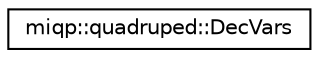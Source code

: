 digraph "Graphical Class Hierarchy"
{
 // LATEX_PDF_SIZE
  edge [fontname="Helvetica",fontsize="10",labelfontname="Helvetica",labelfontsize="10"];
  node [fontname="Helvetica",fontsize="10",shape=record];
  rankdir="LR";
  Node0 [label="miqp::quadruped::DecVars",height=0.2,width=0.4,color="black", fillcolor="white", style="filled",URL="$structmiqp_1_1quadruped_1_1DecVars.html",tooltip=" "];
}
